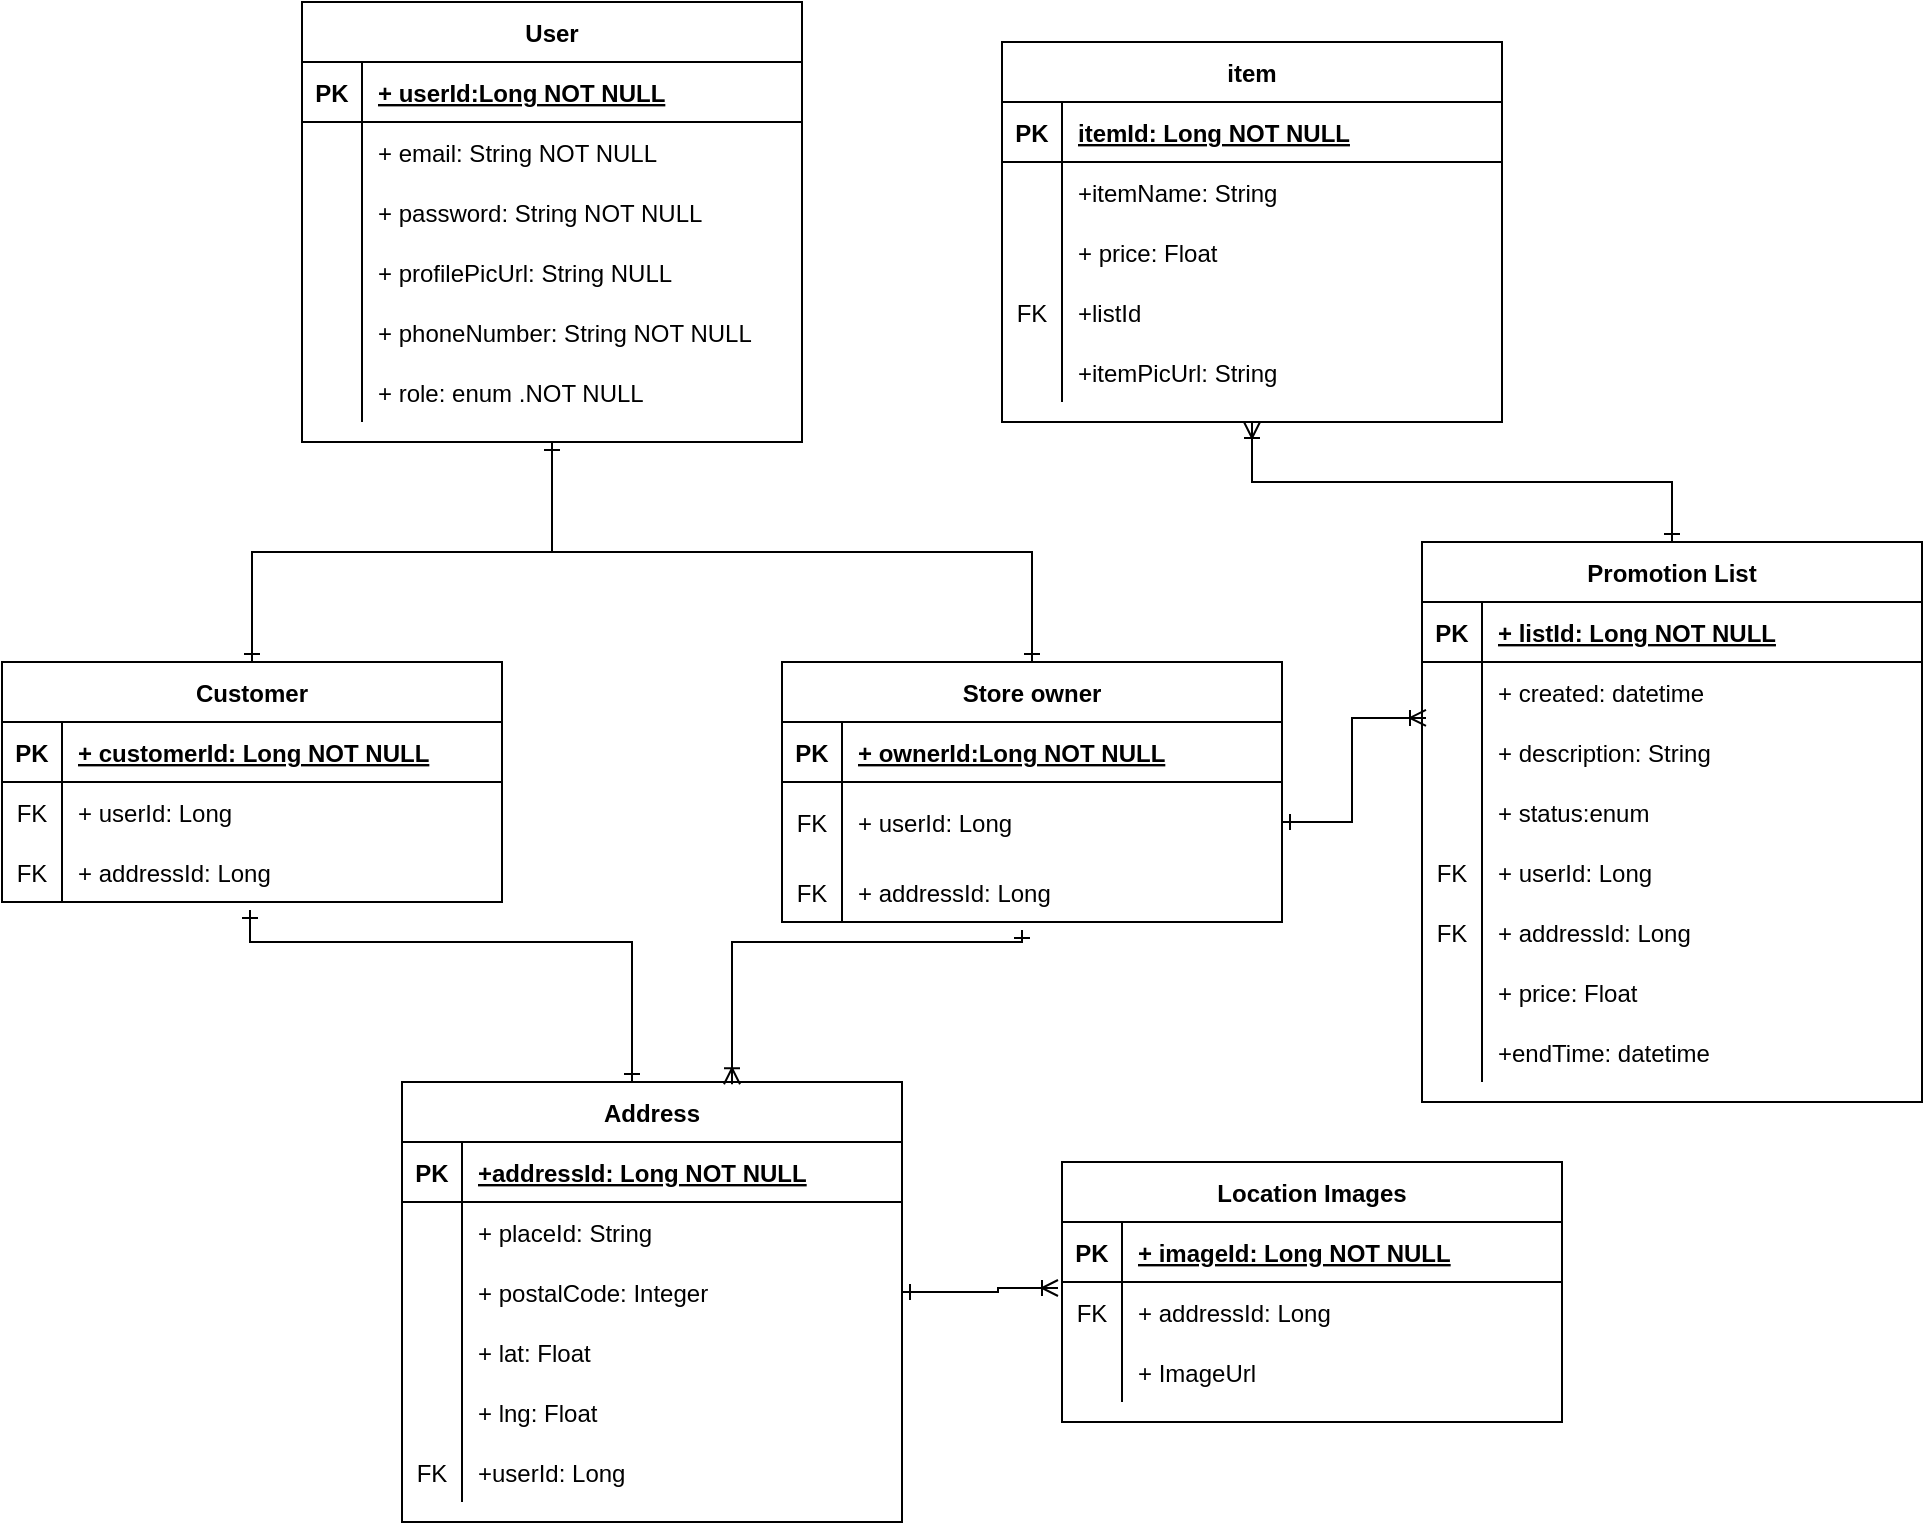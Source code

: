 <mxfile version="20.5.1" type="device"><diagram id="R2lEEEUBdFMjLlhIrx00" name="Page-1"><mxGraphModel dx="2062" dy="1160" grid="1" gridSize="10" guides="1" tooltips="1" connect="1" arrows="1" fold="1" page="1" pageScale="1" pageWidth="850" pageHeight="1100" math="0" shadow="0" extFonts="Permanent Marker^https://fonts.googleapis.com/css?family=Permanent+Marker"><root><mxCell id="0"/><mxCell id="1" parent="0"/><mxCell id="W2PUHjUTYJZHuD_WJ3UY-58" style="edgeStyle=orthogonalEdgeStyle;rounded=0;orthogonalLoop=1;jettySize=auto;html=1;exitX=0.5;exitY=1;exitDx=0;exitDy=0;startArrow=ERone;startFill=0;endArrow=ERone;endFill=0;" edge="1" parent="1" source="C-vyLk0tnHw3VtMMgP7b-23" target="W2PUHjUTYJZHuD_WJ3UY-36"><mxGeometry relative="1" as="geometry"/></mxCell><mxCell id="C-vyLk0tnHw3VtMMgP7b-23" value="User" style="shape=table;startSize=30;container=1;collapsible=1;childLayout=tableLayout;fixedRows=1;rowLines=0;fontStyle=1;align=center;resizeLast=1;" parent="1" vertex="1"><mxGeometry x="200" y="40" width="250" height="220" as="geometry"><mxRectangle x="120" y="120" width="70" height="30" as="alternateBounds"/></mxGeometry></mxCell><mxCell id="C-vyLk0tnHw3VtMMgP7b-24" value="" style="shape=partialRectangle;collapsible=0;dropTarget=0;pointerEvents=0;fillColor=none;points=[[0,0.5],[1,0.5]];portConstraint=eastwest;top=0;left=0;right=0;bottom=1;" parent="C-vyLk0tnHw3VtMMgP7b-23" vertex="1"><mxGeometry y="30" width="250" height="30" as="geometry"/></mxCell><mxCell id="C-vyLk0tnHw3VtMMgP7b-25" value="PK" style="shape=partialRectangle;overflow=hidden;connectable=0;fillColor=none;top=0;left=0;bottom=0;right=0;fontStyle=1;" parent="C-vyLk0tnHw3VtMMgP7b-24" vertex="1"><mxGeometry width="30" height="30" as="geometry"><mxRectangle width="30" height="30" as="alternateBounds"/></mxGeometry></mxCell><mxCell id="C-vyLk0tnHw3VtMMgP7b-26" value="+ userId:Long NOT NULL " style="shape=partialRectangle;overflow=hidden;connectable=0;fillColor=none;top=0;left=0;bottom=0;right=0;align=left;spacingLeft=6;fontStyle=5;" parent="C-vyLk0tnHw3VtMMgP7b-24" vertex="1"><mxGeometry x="30" width="220" height="30" as="geometry"><mxRectangle width="220" height="30" as="alternateBounds"/></mxGeometry></mxCell><mxCell id="C-vyLk0tnHw3VtMMgP7b-27" value="" style="shape=partialRectangle;collapsible=0;dropTarget=0;pointerEvents=0;fillColor=none;points=[[0,0.5],[1,0.5]];portConstraint=eastwest;top=0;left=0;right=0;bottom=0;" parent="C-vyLk0tnHw3VtMMgP7b-23" vertex="1"><mxGeometry y="60" width="250" height="30" as="geometry"/></mxCell><mxCell id="C-vyLk0tnHw3VtMMgP7b-28" value="" style="shape=partialRectangle;overflow=hidden;connectable=0;fillColor=none;top=0;left=0;bottom=0;right=0;" parent="C-vyLk0tnHw3VtMMgP7b-27" vertex="1"><mxGeometry width="30" height="30" as="geometry"><mxRectangle width="30" height="30" as="alternateBounds"/></mxGeometry></mxCell><mxCell id="C-vyLk0tnHw3VtMMgP7b-29" value="+ email: String NOT NULL" style="shape=partialRectangle;overflow=hidden;connectable=0;fillColor=none;top=0;left=0;bottom=0;right=0;align=left;spacingLeft=6;" parent="C-vyLk0tnHw3VtMMgP7b-27" vertex="1"><mxGeometry x="30" width="220" height="30" as="geometry"><mxRectangle width="220" height="30" as="alternateBounds"/></mxGeometry></mxCell><mxCell id="W2PUHjUTYJZHuD_WJ3UY-5" value="" style="shape=partialRectangle;collapsible=0;dropTarget=0;pointerEvents=0;fillColor=none;points=[[0,0.5],[1,0.5]];portConstraint=eastwest;top=0;left=0;right=0;bottom=0;" vertex="1" parent="C-vyLk0tnHw3VtMMgP7b-23"><mxGeometry y="90" width="250" height="30" as="geometry"/></mxCell><mxCell id="W2PUHjUTYJZHuD_WJ3UY-6" value="" style="shape=partialRectangle;overflow=hidden;connectable=0;fillColor=none;top=0;left=0;bottom=0;right=0;" vertex="1" parent="W2PUHjUTYJZHuD_WJ3UY-5"><mxGeometry width="30" height="30" as="geometry"><mxRectangle width="30" height="30" as="alternateBounds"/></mxGeometry></mxCell><mxCell id="W2PUHjUTYJZHuD_WJ3UY-7" value="+ password: String NOT NULL" style="shape=partialRectangle;overflow=hidden;connectable=0;fillColor=none;top=0;left=0;bottom=0;right=0;align=left;spacingLeft=6;" vertex="1" parent="W2PUHjUTYJZHuD_WJ3UY-5"><mxGeometry x="30" width="220" height="30" as="geometry"><mxRectangle width="220" height="30" as="alternateBounds"/></mxGeometry></mxCell><mxCell id="W2PUHjUTYJZHuD_WJ3UY-8" value="" style="shape=partialRectangle;collapsible=0;dropTarget=0;pointerEvents=0;fillColor=none;points=[[0,0.5],[1,0.5]];portConstraint=eastwest;top=0;left=0;right=0;bottom=0;" vertex="1" parent="C-vyLk0tnHw3VtMMgP7b-23"><mxGeometry y="120" width="250" height="30" as="geometry"/></mxCell><mxCell id="W2PUHjUTYJZHuD_WJ3UY-9" value="" style="shape=partialRectangle;overflow=hidden;connectable=0;fillColor=none;top=0;left=0;bottom=0;right=0;" vertex="1" parent="W2PUHjUTYJZHuD_WJ3UY-8"><mxGeometry width="30" height="30" as="geometry"><mxRectangle width="30" height="30" as="alternateBounds"/></mxGeometry></mxCell><mxCell id="W2PUHjUTYJZHuD_WJ3UY-10" value="+ profilePicUrl: String NULL" style="shape=partialRectangle;overflow=hidden;connectable=0;fillColor=none;top=0;left=0;bottom=0;right=0;align=left;spacingLeft=6;" vertex="1" parent="W2PUHjUTYJZHuD_WJ3UY-8"><mxGeometry x="30" width="220" height="30" as="geometry"><mxRectangle width="220" height="30" as="alternateBounds"/></mxGeometry></mxCell><mxCell id="W2PUHjUTYJZHuD_WJ3UY-11" value="" style="shape=partialRectangle;collapsible=0;dropTarget=0;pointerEvents=0;fillColor=none;points=[[0,0.5],[1,0.5]];portConstraint=eastwest;top=0;left=0;right=0;bottom=0;" vertex="1" parent="C-vyLk0tnHw3VtMMgP7b-23"><mxGeometry y="150" width="250" height="30" as="geometry"/></mxCell><mxCell id="W2PUHjUTYJZHuD_WJ3UY-12" value="" style="shape=partialRectangle;overflow=hidden;connectable=0;fillColor=none;top=0;left=0;bottom=0;right=0;" vertex="1" parent="W2PUHjUTYJZHuD_WJ3UY-11"><mxGeometry width="30" height="30" as="geometry"><mxRectangle width="30" height="30" as="alternateBounds"/></mxGeometry></mxCell><mxCell id="W2PUHjUTYJZHuD_WJ3UY-13" value="+ phoneNumber: String NOT NULL" style="shape=partialRectangle;overflow=hidden;connectable=0;fillColor=none;top=0;left=0;bottom=0;right=0;align=left;spacingLeft=6;" vertex="1" parent="W2PUHjUTYJZHuD_WJ3UY-11"><mxGeometry x="30" width="220" height="30" as="geometry"><mxRectangle width="220" height="30" as="alternateBounds"/></mxGeometry></mxCell><mxCell id="W2PUHjUTYJZHuD_WJ3UY-30" value="" style="shape=partialRectangle;collapsible=0;dropTarget=0;pointerEvents=0;fillColor=none;points=[[0,0.5],[1,0.5]];portConstraint=eastwest;top=0;left=0;right=0;bottom=0;" vertex="1" parent="C-vyLk0tnHw3VtMMgP7b-23"><mxGeometry y="180" width="250" height="30" as="geometry"/></mxCell><mxCell id="W2PUHjUTYJZHuD_WJ3UY-31" value="" style="shape=partialRectangle;overflow=hidden;connectable=0;fillColor=none;top=0;left=0;bottom=0;right=0;" vertex="1" parent="W2PUHjUTYJZHuD_WJ3UY-30"><mxGeometry width="30" height="30" as="geometry"><mxRectangle width="30" height="30" as="alternateBounds"/></mxGeometry></mxCell><mxCell id="W2PUHjUTYJZHuD_WJ3UY-32" value="+ role: enum .NOT NULL" style="shape=partialRectangle;overflow=hidden;connectable=0;fillColor=none;top=0;left=0;bottom=0;right=0;align=left;spacingLeft=6;" vertex="1" parent="W2PUHjUTYJZHuD_WJ3UY-30"><mxGeometry x="30" width="220" height="30" as="geometry"><mxRectangle width="220" height="30" as="alternateBounds"/></mxGeometry></mxCell><mxCell id="W2PUHjUTYJZHuD_WJ3UY-36" value="Customer" style="shape=table;startSize=30;container=1;collapsible=1;childLayout=tableLayout;fixedRows=1;rowLines=0;fontStyle=1;align=center;resizeLast=1;" vertex="1" parent="1"><mxGeometry x="50" y="370" width="250" height="120" as="geometry"><mxRectangle x="120" y="120" width="70" height="30" as="alternateBounds"/></mxGeometry></mxCell><mxCell id="W2PUHjUTYJZHuD_WJ3UY-37" value="" style="shape=partialRectangle;collapsible=0;dropTarget=0;pointerEvents=0;fillColor=none;points=[[0,0.5],[1,0.5]];portConstraint=eastwest;top=0;left=0;right=0;bottom=1;" vertex="1" parent="W2PUHjUTYJZHuD_WJ3UY-36"><mxGeometry y="30" width="250" height="30" as="geometry"/></mxCell><mxCell id="W2PUHjUTYJZHuD_WJ3UY-38" value="PK" style="shape=partialRectangle;overflow=hidden;connectable=0;fillColor=none;top=0;left=0;bottom=0;right=0;fontStyle=1;" vertex="1" parent="W2PUHjUTYJZHuD_WJ3UY-37"><mxGeometry width="30" height="30" as="geometry"><mxRectangle width="30" height="30" as="alternateBounds"/></mxGeometry></mxCell><mxCell id="W2PUHjUTYJZHuD_WJ3UY-39" value="+ customerId: Long NOT NULL" style="shape=partialRectangle;overflow=hidden;connectable=0;fillColor=none;top=0;left=0;bottom=0;right=0;align=left;spacingLeft=6;fontStyle=5;" vertex="1" parent="W2PUHjUTYJZHuD_WJ3UY-37"><mxGeometry x="30" width="220" height="30" as="geometry"><mxRectangle width="220" height="30" as="alternateBounds"/></mxGeometry></mxCell><mxCell id="W2PUHjUTYJZHuD_WJ3UY-40" value="" style="shape=partialRectangle;collapsible=0;dropTarget=0;pointerEvents=0;fillColor=none;points=[[0,0.5],[1,0.5]];portConstraint=eastwest;top=0;left=0;right=0;bottom=0;" vertex="1" parent="W2PUHjUTYJZHuD_WJ3UY-36"><mxGeometry y="60" width="250" height="30" as="geometry"/></mxCell><mxCell id="W2PUHjUTYJZHuD_WJ3UY-41" value="FK" style="shape=partialRectangle;overflow=hidden;connectable=0;fillColor=none;top=0;left=0;bottom=0;right=0;" vertex="1" parent="W2PUHjUTYJZHuD_WJ3UY-40"><mxGeometry width="30" height="30" as="geometry"><mxRectangle width="30" height="30" as="alternateBounds"/></mxGeometry></mxCell><mxCell id="W2PUHjUTYJZHuD_WJ3UY-42" value="+ userId: Long" style="shape=partialRectangle;overflow=hidden;connectable=0;fillColor=none;top=0;left=0;bottom=0;right=0;align=left;spacingLeft=6;" vertex="1" parent="W2PUHjUTYJZHuD_WJ3UY-40"><mxGeometry x="30" width="220" height="30" as="geometry"><mxRectangle width="220" height="30" as="alternateBounds"/></mxGeometry></mxCell><mxCell id="W2PUHjUTYJZHuD_WJ3UY-43" value="" style="shape=partialRectangle;collapsible=0;dropTarget=0;pointerEvents=0;fillColor=none;points=[[0,0.5],[1,0.5]];portConstraint=eastwest;top=0;left=0;right=0;bottom=0;" vertex="1" parent="W2PUHjUTYJZHuD_WJ3UY-36"><mxGeometry y="90" width="250" height="30" as="geometry"/></mxCell><mxCell id="W2PUHjUTYJZHuD_WJ3UY-44" value="FK" style="shape=partialRectangle;overflow=hidden;connectable=0;fillColor=none;top=0;left=0;bottom=0;right=0;" vertex="1" parent="W2PUHjUTYJZHuD_WJ3UY-43"><mxGeometry width="30" height="30" as="geometry"><mxRectangle width="30" height="30" as="alternateBounds"/></mxGeometry></mxCell><mxCell id="W2PUHjUTYJZHuD_WJ3UY-45" value="+ addressId: Long" style="shape=partialRectangle;overflow=hidden;connectable=0;fillColor=none;top=0;left=0;bottom=0;right=0;align=left;spacingLeft=6;" vertex="1" parent="W2PUHjUTYJZHuD_WJ3UY-43"><mxGeometry x="30" width="220" height="30" as="geometry"><mxRectangle width="220" height="30" as="alternateBounds"/></mxGeometry></mxCell><mxCell id="W2PUHjUTYJZHuD_WJ3UY-59" value="Store owner" style="shape=table;startSize=30;container=1;collapsible=1;childLayout=tableLayout;fixedRows=1;rowLines=0;fontStyle=1;align=center;resizeLast=1;" vertex="1" parent="1"><mxGeometry x="440" y="370" width="250" height="130" as="geometry"><mxRectangle x="120" y="120" width="70" height="30" as="alternateBounds"/></mxGeometry></mxCell><mxCell id="W2PUHjUTYJZHuD_WJ3UY-60" value="" style="shape=partialRectangle;collapsible=0;dropTarget=0;pointerEvents=0;fillColor=none;points=[[0,0.5],[1,0.5]];portConstraint=eastwest;top=0;left=0;right=0;bottom=1;" vertex="1" parent="W2PUHjUTYJZHuD_WJ3UY-59"><mxGeometry y="30" width="250" height="30" as="geometry"/></mxCell><mxCell id="W2PUHjUTYJZHuD_WJ3UY-61" value="PK" style="shape=partialRectangle;overflow=hidden;connectable=0;fillColor=none;top=0;left=0;bottom=0;right=0;fontStyle=1;" vertex="1" parent="W2PUHjUTYJZHuD_WJ3UY-60"><mxGeometry width="30" height="30" as="geometry"><mxRectangle width="30" height="30" as="alternateBounds"/></mxGeometry></mxCell><mxCell id="W2PUHjUTYJZHuD_WJ3UY-62" value="+ ownerId:Long NOT NULL " style="shape=partialRectangle;overflow=hidden;connectable=0;fillColor=none;top=0;left=0;bottom=0;right=0;align=left;spacingLeft=6;fontStyle=5;" vertex="1" parent="W2PUHjUTYJZHuD_WJ3UY-60"><mxGeometry x="30" width="220" height="30" as="geometry"><mxRectangle width="220" height="30" as="alternateBounds"/></mxGeometry></mxCell><mxCell id="W2PUHjUTYJZHuD_WJ3UY-63" value="" style="shape=partialRectangle;collapsible=0;dropTarget=0;pointerEvents=0;fillColor=none;points=[[0,0.5],[1,0.5]];portConstraint=eastwest;top=0;left=0;right=0;bottom=0;" vertex="1" parent="W2PUHjUTYJZHuD_WJ3UY-59"><mxGeometry y="60" width="250" height="40" as="geometry"/></mxCell><mxCell id="W2PUHjUTYJZHuD_WJ3UY-64" value="FK" style="shape=partialRectangle;overflow=hidden;connectable=0;fillColor=none;top=0;left=0;bottom=0;right=0;" vertex="1" parent="W2PUHjUTYJZHuD_WJ3UY-63"><mxGeometry width="30" height="40" as="geometry"><mxRectangle width="30" height="40" as="alternateBounds"/></mxGeometry></mxCell><mxCell id="W2PUHjUTYJZHuD_WJ3UY-65" value="+ userId: Long" style="shape=partialRectangle;overflow=hidden;connectable=0;fillColor=none;top=0;left=0;bottom=0;right=0;align=left;spacingLeft=6;" vertex="1" parent="W2PUHjUTYJZHuD_WJ3UY-63"><mxGeometry x="30" width="220" height="40" as="geometry"><mxRectangle width="220" height="40" as="alternateBounds"/></mxGeometry></mxCell><mxCell id="W2PUHjUTYJZHuD_WJ3UY-66" value="" style="shape=partialRectangle;collapsible=0;dropTarget=0;pointerEvents=0;fillColor=none;points=[[0,0.5],[1,0.5]];portConstraint=eastwest;top=0;left=0;right=0;bottom=0;" vertex="1" parent="W2PUHjUTYJZHuD_WJ3UY-59"><mxGeometry y="100" width="250" height="30" as="geometry"/></mxCell><mxCell id="W2PUHjUTYJZHuD_WJ3UY-67" value="FK" style="shape=partialRectangle;overflow=hidden;connectable=0;fillColor=none;top=0;left=0;bottom=0;right=0;" vertex="1" parent="W2PUHjUTYJZHuD_WJ3UY-66"><mxGeometry width="30" height="30" as="geometry"><mxRectangle width="30" height="30" as="alternateBounds"/></mxGeometry></mxCell><mxCell id="W2PUHjUTYJZHuD_WJ3UY-68" value="+ addressId: Long" style="shape=partialRectangle;overflow=hidden;connectable=0;fillColor=none;top=0;left=0;bottom=0;right=0;align=left;spacingLeft=6;" vertex="1" parent="W2PUHjUTYJZHuD_WJ3UY-66"><mxGeometry x="30" width="220" height="30" as="geometry"><mxRectangle width="220" height="30" as="alternateBounds"/></mxGeometry></mxCell><mxCell id="W2PUHjUTYJZHuD_WJ3UY-78" style="edgeStyle=orthogonalEdgeStyle;rounded=0;orthogonalLoop=1;jettySize=auto;html=1;exitX=0.5;exitY=1;exitDx=0;exitDy=0;startArrow=ERone;startFill=0;endArrow=ERone;endFill=0;entryX=0.5;entryY=0;entryDx=0;entryDy=0;" edge="1" parent="1" source="C-vyLk0tnHw3VtMMgP7b-23" target="W2PUHjUTYJZHuD_WJ3UY-59"><mxGeometry relative="1" as="geometry"><mxPoint x="700" y="270" as="sourcePoint"/><mxPoint x="610" y="330" as="targetPoint"/></mxGeometry></mxCell><mxCell id="W2PUHjUTYJZHuD_WJ3UY-79" value="Address" style="shape=table;startSize=30;container=1;collapsible=1;childLayout=tableLayout;fixedRows=1;rowLines=0;fontStyle=1;align=center;resizeLast=1;" vertex="1" parent="1"><mxGeometry x="250" y="580" width="250" height="220" as="geometry"><mxRectangle x="120" y="120" width="70" height="30" as="alternateBounds"/></mxGeometry></mxCell><mxCell id="W2PUHjUTYJZHuD_WJ3UY-80" value="" style="shape=partialRectangle;collapsible=0;dropTarget=0;pointerEvents=0;fillColor=none;points=[[0,0.5],[1,0.5]];portConstraint=eastwest;top=0;left=0;right=0;bottom=1;" vertex="1" parent="W2PUHjUTYJZHuD_WJ3UY-79"><mxGeometry y="30" width="250" height="30" as="geometry"/></mxCell><mxCell id="W2PUHjUTYJZHuD_WJ3UY-81" value="PK" style="shape=partialRectangle;overflow=hidden;connectable=0;fillColor=none;top=0;left=0;bottom=0;right=0;fontStyle=1;" vertex="1" parent="W2PUHjUTYJZHuD_WJ3UY-80"><mxGeometry width="30" height="30" as="geometry"><mxRectangle width="30" height="30" as="alternateBounds"/></mxGeometry></mxCell><mxCell id="W2PUHjUTYJZHuD_WJ3UY-82" value="+addressId: Long NOT NULL" style="shape=partialRectangle;overflow=hidden;connectable=0;fillColor=none;top=0;left=0;bottom=0;right=0;align=left;spacingLeft=6;fontStyle=5;" vertex="1" parent="W2PUHjUTYJZHuD_WJ3UY-80"><mxGeometry x="30" width="220" height="30" as="geometry"><mxRectangle width="220" height="30" as="alternateBounds"/></mxGeometry></mxCell><mxCell id="W2PUHjUTYJZHuD_WJ3UY-83" value="" style="shape=partialRectangle;collapsible=0;dropTarget=0;pointerEvents=0;fillColor=none;points=[[0,0.5],[1,0.5]];portConstraint=eastwest;top=0;left=0;right=0;bottom=0;" vertex="1" parent="W2PUHjUTYJZHuD_WJ3UY-79"><mxGeometry y="60" width="250" height="30" as="geometry"/></mxCell><mxCell id="W2PUHjUTYJZHuD_WJ3UY-84" value="" style="shape=partialRectangle;overflow=hidden;connectable=0;fillColor=none;top=0;left=0;bottom=0;right=0;" vertex="1" parent="W2PUHjUTYJZHuD_WJ3UY-83"><mxGeometry width="30" height="30" as="geometry"><mxRectangle width="30" height="30" as="alternateBounds"/></mxGeometry></mxCell><mxCell id="W2PUHjUTYJZHuD_WJ3UY-85" value="+ placeId: String" style="shape=partialRectangle;overflow=hidden;connectable=0;fillColor=none;top=0;left=0;bottom=0;right=0;align=left;spacingLeft=6;" vertex="1" parent="W2PUHjUTYJZHuD_WJ3UY-83"><mxGeometry x="30" width="220" height="30" as="geometry"><mxRectangle width="220" height="30" as="alternateBounds"/></mxGeometry></mxCell><mxCell id="W2PUHjUTYJZHuD_WJ3UY-86" value="" style="shape=partialRectangle;collapsible=0;dropTarget=0;pointerEvents=0;fillColor=none;points=[[0,0.5],[1,0.5]];portConstraint=eastwest;top=0;left=0;right=0;bottom=0;" vertex="1" parent="W2PUHjUTYJZHuD_WJ3UY-79"><mxGeometry y="90" width="250" height="30" as="geometry"/></mxCell><mxCell id="W2PUHjUTYJZHuD_WJ3UY-87" value="" style="shape=partialRectangle;overflow=hidden;connectable=0;fillColor=none;top=0;left=0;bottom=0;right=0;" vertex="1" parent="W2PUHjUTYJZHuD_WJ3UY-86"><mxGeometry width="30" height="30" as="geometry"><mxRectangle width="30" height="30" as="alternateBounds"/></mxGeometry></mxCell><mxCell id="W2PUHjUTYJZHuD_WJ3UY-88" value="+ postalCode: Integer" style="shape=partialRectangle;overflow=hidden;connectable=0;fillColor=none;top=0;left=0;bottom=0;right=0;align=left;spacingLeft=6;" vertex="1" parent="W2PUHjUTYJZHuD_WJ3UY-86"><mxGeometry x="30" width="220" height="30" as="geometry"><mxRectangle width="220" height="30" as="alternateBounds"/></mxGeometry></mxCell><mxCell id="W2PUHjUTYJZHuD_WJ3UY-89" value="" style="shape=partialRectangle;collapsible=0;dropTarget=0;pointerEvents=0;fillColor=none;points=[[0,0.5],[1,0.5]];portConstraint=eastwest;top=0;left=0;right=0;bottom=0;" vertex="1" parent="W2PUHjUTYJZHuD_WJ3UY-79"><mxGeometry y="120" width="250" height="30" as="geometry"/></mxCell><mxCell id="W2PUHjUTYJZHuD_WJ3UY-90" value="" style="shape=partialRectangle;overflow=hidden;connectable=0;fillColor=none;top=0;left=0;bottom=0;right=0;" vertex="1" parent="W2PUHjUTYJZHuD_WJ3UY-89"><mxGeometry width="30" height="30" as="geometry"><mxRectangle width="30" height="30" as="alternateBounds"/></mxGeometry></mxCell><mxCell id="W2PUHjUTYJZHuD_WJ3UY-91" value="+ lat: Float" style="shape=partialRectangle;overflow=hidden;connectable=0;fillColor=none;top=0;left=0;bottom=0;right=0;align=left;spacingLeft=6;" vertex="1" parent="W2PUHjUTYJZHuD_WJ3UY-89"><mxGeometry x="30" width="220" height="30" as="geometry"><mxRectangle width="220" height="30" as="alternateBounds"/></mxGeometry></mxCell><mxCell id="W2PUHjUTYJZHuD_WJ3UY-92" value="" style="shape=partialRectangle;collapsible=0;dropTarget=0;pointerEvents=0;fillColor=none;points=[[0,0.5],[1,0.5]];portConstraint=eastwest;top=0;left=0;right=0;bottom=0;" vertex="1" parent="W2PUHjUTYJZHuD_WJ3UY-79"><mxGeometry y="150" width="250" height="30" as="geometry"/></mxCell><mxCell id="W2PUHjUTYJZHuD_WJ3UY-93" value="" style="shape=partialRectangle;overflow=hidden;connectable=0;fillColor=none;top=0;left=0;bottom=0;right=0;" vertex="1" parent="W2PUHjUTYJZHuD_WJ3UY-92"><mxGeometry width="30" height="30" as="geometry"><mxRectangle width="30" height="30" as="alternateBounds"/></mxGeometry></mxCell><mxCell id="W2PUHjUTYJZHuD_WJ3UY-94" value="+ lng: Float" style="shape=partialRectangle;overflow=hidden;connectable=0;fillColor=none;top=0;left=0;bottom=0;right=0;align=left;spacingLeft=6;" vertex="1" parent="W2PUHjUTYJZHuD_WJ3UY-92"><mxGeometry x="30" width="220" height="30" as="geometry"><mxRectangle width="220" height="30" as="alternateBounds"/></mxGeometry></mxCell><mxCell id="W2PUHjUTYJZHuD_WJ3UY-101" value="" style="shape=partialRectangle;collapsible=0;dropTarget=0;pointerEvents=0;fillColor=none;points=[[0,0.5],[1,0.5]];portConstraint=eastwest;top=0;left=0;right=0;bottom=0;" vertex="1" parent="W2PUHjUTYJZHuD_WJ3UY-79"><mxGeometry y="180" width="250" height="30" as="geometry"/></mxCell><mxCell id="W2PUHjUTYJZHuD_WJ3UY-102" value="FK" style="shape=partialRectangle;overflow=hidden;connectable=0;fillColor=none;top=0;left=0;bottom=0;right=0;" vertex="1" parent="W2PUHjUTYJZHuD_WJ3UY-101"><mxGeometry width="30" height="30" as="geometry"><mxRectangle width="30" height="30" as="alternateBounds"/></mxGeometry></mxCell><mxCell id="W2PUHjUTYJZHuD_WJ3UY-103" value="+userId: Long" style="shape=partialRectangle;overflow=hidden;connectable=0;fillColor=none;top=0;left=0;bottom=0;right=0;align=left;spacingLeft=6;" vertex="1" parent="W2PUHjUTYJZHuD_WJ3UY-101"><mxGeometry x="30" width="220" height="30" as="geometry"><mxRectangle width="220" height="30" as="alternateBounds"/></mxGeometry></mxCell><mxCell id="W2PUHjUTYJZHuD_WJ3UY-98" style="edgeStyle=orthogonalEdgeStyle;rounded=0;orthogonalLoop=1;jettySize=auto;html=1;startArrow=ERone;startFill=0;endArrow=ERone;endFill=0;entryX=0.496;entryY=1.133;entryDx=0;entryDy=0;entryPerimeter=0;" edge="1" parent="1" source="W2PUHjUTYJZHuD_WJ3UY-79" target="W2PUHjUTYJZHuD_WJ3UY-43"><mxGeometry relative="1" as="geometry"><mxPoint x="335" y="270" as="sourcePoint"/><mxPoint x="185" y="380" as="targetPoint"/><Array as="points"><mxPoint x="365" y="510"/><mxPoint x="174" y="510"/></Array></mxGeometry></mxCell><mxCell id="W2PUHjUTYJZHuD_WJ3UY-100" style="edgeStyle=orthogonalEdgeStyle;rounded=0;orthogonalLoop=1;jettySize=auto;html=1;startArrow=ERoneToMany;startFill=0;endArrow=ERone;endFill=0;entryX=0.48;entryY=1.133;entryDx=0;entryDy=0;entryPerimeter=0;exitX=0.66;exitY=0.005;exitDx=0;exitDy=0;exitPerimeter=0;" edge="1" parent="1" source="W2PUHjUTYJZHuD_WJ3UY-79" target="W2PUHjUTYJZHuD_WJ3UY-66"><mxGeometry relative="1" as="geometry"><mxPoint x="761" y="836.01" as="sourcePoint"/><mxPoint x="570" y="560.0" as="targetPoint"/><Array as="points"><mxPoint x="415" y="510"/><mxPoint x="560" y="510"/></Array></mxGeometry></mxCell><mxCell id="W2PUHjUTYJZHuD_WJ3UY-104" value="Location Images" style="shape=table;startSize=30;container=1;collapsible=1;childLayout=tableLayout;fixedRows=1;rowLines=0;fontStyle=1;align=center;resizeLast=1;" vertex="1" parent="1"><mxGeometry x="580" y="620" width="250" height="130" as="geometry"><mxRectangle x="120" y="120" width="70" height="30" as="alternateBounds"/></mxGeometry></mxCell><mxCell id="W2PUHjUTYJZHuD_WJ3UY-105" value="" style="shape=partialRectangle;collapsible=0;dropTarget=0;pointerEvents=0;fillColor=none;points=[[0,0.5],[1,0.5]];portConstraint=eastwest;top=0;left=0;right=0;bottom=1;" vertex="1" parent="W2PUHjUTYJZHuD_WJ3UY-104"><mxGeometry y="30" width="250" height="30" as="geometry"/></mxCell><mxCell id="W2PUHjUTYJZHuD_WJ3UY-106" value="PK" style="shape=partialRectangle;overflow=hidden;connectable=0;fillColor=none;top=0;left=0;bottom=0;right=0;fontStyle=1;" vertex="1" parent="W2PUHjUTYJZHuD_WJ3UY-105"><mxGeometry width="30" height="30" as="geometry"><mxRectangle width="30" height="30" as="alternateBounds"/></mxGeometry></mxCell><mxCell id="W2PUHjUTYJZHuD_WJ3UY-107" value="+ imageId: Long NOT NULL" style="shape=partialRectangle;overflow=hidden;connectable=0;fillColor=none;top=0;left=0;bottom=0;right=0;align=left;spacingLeft=6;fontStyle=5;" vertex="1" parent="W2PUHjUTYJZHuD_WJ3UY-105"><mxGeometry x="30" width="220" height="30" as="geometry"><mxRectangle width="220" height="30" as="alternateBounds"/></mxGeometry></mxCell><mxCell id="W2PUHjUTYJZHuD_WJ3UY-108" value="" style="shape=partialRectangle;collapsible=0;dropTarget=0;pointerEvents=0;fillColor=none;points=[[0,0.5],[1,0.5]];portConstraint=eastwest;top=0;left=0;right=0;bottom=0;" vertex="1" parent="W2PUHjUTYJZHuD_WJ3UY-104"><mxGeometry y="60" width="250" height="30" as="geometry"/></mxCell><mxCell id="W2PUHjUTYJZHuD_WJ3UY-109" value="FK" style="shape=partialRectangle;overflow=hidden;connectable=0;fillColor=none;top=0;left=0;bottom=0;right=0;" vertex="1" parent="W2PUHjUTYJZHuD_WJ3UY-108"><mxGeometry width="30" height="30" as="geometry"><mxRectangle width="30" height="30" as="alternateBounds"/></mxGeometry></mxCell><mxCell id="W2PUHjUTYJZHuD_WJ3UY-110" value="+ addressId: Long" style="shape=partialRectangle;overflow=hidden;connectable=0;fillColor=none;top=0;left=0;bottom=0;right=0;align=left;spacingLeft=6;" vertex="1" parent="W2PUHjUTYJZHuD_WJ3UY-108"><mxGeometry x="30" width="220" height="30" as="geometry"><mxRectangle width="220" height="30" as="alternateBounds"/></mxGeometry></mxCell><mxCell id="W2PUHjUTYJZHuD_WJ3UY-111" value="" style="shape=partialRectangle;collapsible=0;dropTarget=0;pointerEvents=0;fillColor=none;points=[[0,0.5],[1,0.5]];portConstraint=eastwest;top=0;left=0;right=0;bottom=0;" vertex="1" parent="W2PUHjUTYJZHuD_WJ3UY-104"><mxGeometry y="90" width="250" height="30" as="geometry"/></mxCell><mxCell id="W2PUHjUTYJZHuD_WJ3UY-112" value="" style="shape=partialRectangle;overflow=hidden;connectable=0;fillColor=none;top=0;left=0;bottom=0;right=0;" vertex="1" parent="W2PUHjUTYJZHuD_WJ3UY-111"><mxGeometry width="30" height="30" as="geometry"><mxRectangle width="30" height="30" as="alternateBounds"/></mxGeometry></mxCell><mxCell id="W2PUHjUTYJZHuD_WJ3UY-113" value="+ ImageUrl" style="shape=partialRectangle;overflow=hidden;connectable=0;fillColor=none;top=0;left=0;bottom=0;right=0;align=left;spacingLeft=6;" vertex="1" parent="W2PUHjUTYJZHuD_WJ3UY-111"><mxGeometry x="30" width="220" height="30" as="geometry"><mxRectangle width="220" height="30" as="alternateBounds"/></mxGeometry></mxCell><mxCell id="W2PUHjUTYJZHuD_WJ3UY-123" style="edgeStyle=orthogonalEdgeStyle;rounded=0;orthogonalLoop=1;jettySize=auto;html=1;startArrow=ERoneToMany;startFill=0;endArrow=ERone;endFill=0;exitX=-0.008;exitY=0.1;exitDx=0;exitDy=0;exitPerimeter=0;" edge="1" parent="1" source="W2PUHjUTYJZHuD_WJ3UY-108" target="W2PUHjUTYJZHuD_WJ3UY-86"><mxGeometry relative="1" as="geometry"><mxPoint x="620" y="684" as="sourcePoint"/><mxPoint x="715" y="520.0" as="targetPoint"/><Array as="points"><mxPoint x="548" y="683"/><mxPoint x="548" y="685"/></Array></mxGeometry></mxCell><mxCell id="W2PUHjUTYJZHuD_WJ3UY-165" style="edgeStyle=orthogonalEdgeStyle;rounded=0;orthogonalLoop=1;jettySize=auto;html=1;exitX=0.5;exitY=0;exitDx=0;exitDy=0;entryX=0.5;entryY=1;entryDx=0;entryDy=0;startArrow=ERone;startFill=0;endArrow=ERoneToMany;endFill=0;" edge="1" parent="1" source="W2PUHjUTYJZHuD_WJ3UY-126" target="W2PUHjUTYJZHuD_WJ3UY-146"><mxGeometry relative="1" as="geometry"/></mxCell><mxCell id="W2PUHjUTYJZHuD_WJ3UY-126" value="Promotion List" style="shape=table;startSize=30;container=1;collapsible=1;childLayout=tableLayout;fixedRows=1;rowLines=0;fontStyle=1;align=center;resizeLast=1;" vertex="1" parent="1"><mxGeometry x="760" y="310" width="250" height="280" as="geometry"><mxRectangle x="120" y="120" width="70" height="30" as="alternateBounds"/></mxGeometry></mxCell><mxCell id="W2PUHjUTYJZHuD_WJ3UY-127" value="" style="shape=partialRectangle;collapsible=0;dropTarget=0;pointerEvents=0;fillColor=none;points=[[0,0.5],[1,0.5]];portConstraint=eastwest;top=0;left=0;right=0;bottom=1;" vertex="1" parent="W2PUHjUTYJZHuD_WJ3UY-126"><mxGeometry y="30" width="250" height="30" as="geometry"/></mxCell><mxCell id="W2PUHjUTYJZHuD_WJ3UY-128" value="PK" style="shape=partialRectangle;overflow=hidden;connectable=0;fillColor=none;top=0;left=0;bottom=0;right=0;fontStyle=1;" vertex="1" parent="W2PUHjUTYJZHuD_WJ3UY-127"><mxGeometry width="30" height="30" as="geometry"><mxRectangle width="30" height="30" as="alternateBounds"/></mxGeometry></mxCell><mxCell id="W2PUHjUTYJZHuD_WJ3UY-129" value="+ listId: Long NOT NULL" style="shape=partialRectangle;overflow=hidden;connectable=0;fillColor=none;top=0;left=0;bottom=0;right=0;align=left;spacingLeft=6;fontStyle=5;" vertex="1" parent="W2PUHjUTYJZHuD_WJ3UY-127"><mxGeometry x="30" width="220" height="30" as="geometry"><mxRectangle width="220" height="30" as="alternateBounds"/></mxGeometry></mxCell><mxCell id="W2PUHjUTYJZHuD_WJ3UY-130" value="" style="shape=partialRectangle;collapsible=0;dropTarget=0;pointerEvents=0;fillColor=none;points=[[0,0.5],[1,0.5]];portConstraint=eastwest;top=0;left=0;right=0;bottom=0;" vertex="1" parent="W2PUHjUTYJZHuD_WJ3UY-126"><mxGeometry y="60" width="250" height="30" as="geometry"/></mxCell><mxCell id="W2PUHjUTYJZHuD_WJ3UY-131" value="" style="shape=partialRectangle;overflow=hidden;connectable=0;fillColor=none;top=0;left=0;bottom=0;right=0;" vertex="1" parent="W2PUHjUTYJZHuD_WJ3UY-130"><mxGeometry width="30" height="30" as="geometry"><mxRectangle width="30" height="30" as="alternateBounds"/></mxGeometry></mxCell><mxCell id="W2PUHjUTYJZHuD_WJ3UY-132" value="+ created: datetime" style="shape=partialRectangle;overflow=hidden;connectable=0;fillColor=none;top=0;left=0;bottom=0;right=0;align=left;spacingLeft=6;" vertex="1" parent="W2PUHjUTYJZHuD_WJ3UY-130"><mxGeometry x="30" width="220" height="30" as="geometry"><mxRectangle width="220" height="30" as="alternateBounds"/></mxGeometry></mxCell><mxCell id="W2PUHjUTYJZHuD_WJ3UY-133" value="" style="shape=partialRectangle;collapsible=0;dropTarget=0;pointerEvents=0;fillColor=none;points=[[0,0.5],[1,0.5]];portConstraint=eastwest;top=0;left=0;right=0;bottom=0;" vertex="1" parent="W2PUHjUTYJZHuD_WJ3UY-126"><mxGeometry y="90" width="250" height="30" as="geometry"/></mxCell><mxCell id="W2PUHjUTYJZHuD_WJ3UY-134" value="" style="shape=partialRectangle;overflow=hidden;connectable=0;fillColor=none;top=0;left=0;bottom=0;right=0;" vertex="1" parent="W2PUHjUTYJZHuD_WJ3UY-133"><mxGeometry width="30" height="30" as="geometry"><mxRectangle width="30" height="30" as="alternateBounds"/></mxGeometry></mxCell><mxCell id="W2PUHjUTYJZHuD_WJ3UY-135" value="+ description: String" style="shape=partialRectangle;overflow=hidden;connectable=0;fillColor=none;top=0;left=0;bottom=0;right=0;align=left;spacingLeft=6;" vertex="1" parent="W2PUHjUTYJZHuD_WJ3UY-133"><mxGeometry x="30" width="220" height="30" as="geometry"><mxRectangle width="220" height="30" as="alternateBounds"/></mxGeometry></mxCell><mxCell id="W2PUHjUTYJZHuD_WJ3UY-136" value="" style="shape=partialRectangle;collapsible=0;dropTarget=0;pointerEvents=0;fillColor=none;points=[[0,0.5],[1,0.5]];portConstraint=eastwest;top=0;left=0;right=0;bottom=0;" vertex="1" parent="W2PUHjUTYJZHuD_WJ3UY-126"><mxGeometry y="120" width="250" height="30" as="geometry"/></mxCell><mxCell id="W2PUHjUTYJZHuD_WJ3UY-137" value="" style="shape=partialRectangle;overflow=hidden;connectable=0;fillColor=none;top=0;left=0;bottom=0;right=0;" vertex="1" parent="W2PUHjUTYJZHuD_WJ3UY-136"><mxGeometry width="30" height="30" as="geometry"><mxRectangle width="30" height="30" as="alternateBounds"/></mxGeometry></mxCell><mxCell id="W2PUHjUTYJZHuD_WJ3UY-138" value="+ status:enum" style="shape=partialRectangle;overflow=hidden;connectable=0;fillColor=none;top=0;left=0;bottom=0;right=0;align=left;spacingLeft=6;" vertex="1" parent="W2PUHjUTYJZHuD_WJ3UY-136"><mxGeometry x="30" width="220" height="30" as="geometry"><mxRectangle width="220" height="30" as="alternateBounds"/></mxGeometry></mxCell><mxCell id="W2PUHjUTYJZHuD_WJ3UY-139" value="" style="shape=partialRectangle;collapsible=0;dropTarget=0;pointerEvents=0;fillColor=none;points=[[0,0.5],[1,0.5]];portConstraint=eastwest;top=0;left=0;right=0;bottom=0;" vertex="1" parent="W2PUHjUTYJZHuD_WJ3UY-126"><mxGeometry y="150" width="250" height="30" as="geometry"/></mxCell><mxCell id="W2PUHjUTYJZHuD_WJ3UY-140" value="FK" style="shape=partialRectangle;overflow=hidden;connectable=0;fillColor=none;top=0;left=0;bottom=0;right=0;" vertex="1" parent="W2PUHjUTYJZHuD_WJ3UY-139"><mxGeometry width="30" height="30" as="geometry"><mxRectangle width="30" height="30" as="alternateBounds"/></mxGeometry></mxCell><mxCell id="W2PUHjUTYJZHuD_WJ3UY-141" value="+ userId: Long" style="shape=partialRectangle;overflow=hidden;connectable=0;fillColor=none;top=0;left=0;bottom=0;right=0;align=left;spacingLeft=6;" vertex="1" parent="W2PUHjUTYJZHuD_WJ3UY-139"><mxGeometry x="30" width="220" height="30" as="geometry"><mxRectangle width="220" height="30" as="alternateBounds"/></mxGeometry></mxCell><mxCell id="W2PUHjUTYJZHuD_WJ3UY-142" value="" style="shape=partialRectangle;collapsible=0;dropTarget=0;pointerEvents=0;fillColor=none;points=[[0,0.5],[1,0.5]];portConstraint=eastwest;top=0;left=0;right=0;bottom=0;" vertex="1" parent="W2PUHjUTYJZHuD_WJ3UY-126"><mxGeometry y="180" width="250" height="30" as="geometry"/></mxCell><mxCell id="W2PUHjUTYJZHuD_WJ3UY-143" value="FK" style="shape=partialRectangle;overflow=hidden;connectable=0;fillColor=none;top=0;left=0;bottom=0;right=0;" vertex="1" parent="W2PUHjUTYJZHuD_WJ3UY-142"><mxGeometry width="30" height="30" as="geometry"><mxRectangle width="30" height="30" as="alternateBounds"/></mxGeometry></mxCell><mxCell id="W2PUHjUTYJZHuD_WJ3UY-144" value="+ addressId: Long" style="shape=partialRectangle;overflow=hidden;connectable=0;fillColor=none;top=0;left=0;bottom=0;right=0;align=left;spacingLeft=6;" vertex="1" parent="W2PUHjUTYJZHuD_WJ3UY-142"><mxGeometry x="30" width="220" height="30" as="geometry"><mxRectangle width="220" height="30" as="alternateBounds"/></mxGeometry></mxCell><mxCell id="W2PUHjUTYJZHuD_WJ3UY-185" value="" style="shape=partialRectangle;collapsible=0;dropTarget=0;pointerEvents=0;fillColor=none;points=[[0,0.5],[1,0.5]];portConstraint=eastwest;top=0;left=0;right=0;bottom=0;" vertex="1" parent="W2PUHjUTYJZHuD_WJ3UY-126"><mxGeometry y="210" width="250" height="30" as="geometry"/></mxCell><mxCell id="W2PUHjUTYJZHuD_WJ3UY-186" value="" style="shape=partialRectangle;overflow=hidden;connectable=0;fillColor=none;top=0;left=0;bottom=0;right=0;" vertex="1" parent="W2PUHjUTYJZHuD_WJ3UY-185"><mxGeometry width="30" height="30" as="geometry"><mxRectangle width="30" height="30" as="alternateBounds"/></mxGeometry></mxCell><mxCell id="W2PUHjUTYJZHuD_WJ3UY-187" value="+ price: Float" style="shape=partialRectangle;overflow=hidden;connectable=0;fillColor=none;top=0;left=0;bottom=0;right=0;align=left;spacingLeft=6;" vertex="1" parent="W2PUHjUTYJZHuD_WJ3UY-185"><mxGeometry x="30" width="220" height="30" as="geometry"><mxRectangle width="220" height="30" as="alternateBounds"/></mxGeometry></mxCell><mxCell id="W2PUHjUTYJZHuD_WJ3UY-205" value="" style="shape=partialRectangle;collapsible=0;dropTarget=0;pointerEvents=0;fillColor=none;points=[[0,0.5],[1,0.5]];portConstraint=eastwest;top=0;left=0;right=0;bottom=0;" vertex="1" parent="W2PUHjUTYJZHuD_WJ3UY-126"><mxGeometry y="240" width="250" height="30" as="geometry"/></mxCell><mxCell id="W2PUHjUTYJZHuD_WJ3UY-206" value="" style="shape=partialRectangle;overflow=hidden;connectable=0;fillColor=none;top=0;left=0;bottom=0;right=0;" vertex="1" parent="W2PUHjUTYJZHuD_WJ3UY-205"><mxGeometry width="30" height="30" as="geometry"><mxRectangle width="30" height="30" as="alternateBounds"/></mxGeometry></mxCell><mxCell id="W2PUHjUTYJZHuD_WJ3UY-207" value="+endTime: datetime" style="shape=partialRectangle;overflow=hidden;connectable=0;fillColor=none;top=0;left=0;bottom=0;right=0;align=left;spacingLeft=6;" vertex="1" parent="W2PUHjUTYJZHuD_WJ3UY-205"><mxGeometry x="30" width="220" height="30" as="geometry"><mxRectangle width="220" height="30" as="alternateBounds"/></mxGeometry></mxCell><mxCell id="W2PUHjUTYJZHuD_WJ3UY-146" value="item" style="shape=table;startSize=30;container=1;collapsible=1;childLayout=tableLayout;fixedRows=1;rowLines=0;fontStyle=1;align=center;resizeLast=1;" vertex="1" parent="1"><mxGeometry x="550" y="60" width="250" height="190" as="geometry"><mxRectangle x="120" y="120" width="70" height="30" as="alternateBounds"/></mxGeometry></mxCell><mxCell id="W2PUHjUTYJZHuD_WJ3UY-147" value="" style="shape=partialRectangle;collapsible=0;dropTarget=0;pointerEvents=0;fillColor=none;points=[[0,0.5],[1,0.5]];portConstraint=eastwest;top=0;left=0;right=0;bottom=1;" vertex="1" parent="W2PUHjUTYJZHuD_WJ3UY-146"><mxGeometry y="30" width="250" height="30" as="geometry"/></mxCell><mxCell id="W2PUHjUTYJZHuD_WJ3UY-148" value="PK" style="shape=partialRectangle;overflow=hidden;connectable=0;fillColor=none;top=0;left=0;bottom=0;right=0;fontStyle=1;" vertex="1" parent="W2PUHjUTYJZHuD_WJ3UY-147"><mxGeometry width="30" height="30" as="geometry"><mxRectangle width="30" height="30" as="alternateBounds"/></mxGeometry></mxCell><mxCell id="W2PUHjUTYJZHuD_WJ3UY-149" value="itemId: Long NOT NULL" style="shape=partialRectangle;overflow=hidden;connectable=0;fillColor=none;top=0;left=0;bottom=0;right=0;align=left;spacingLeft=6;fontStyle=5;" vertex="1" parent="W2PUHjUTYJZHuD_WJ3UY-147"><mxGeometry x="30" width="220" height="30" as="geometry"><mxRectangle width="220" height="30" as="alternateBounds"/></mxGeometry></mxCell><mxCell id="W2PUHjUTYJZHuD_WJ3UY-150" value="" style="shape=partialRectangle;collapsible=0;dropTarget=0;pointerEvents=0;fillColor=none;points=[[0,0.5],[1,0.5]];portConstraint=eastwest;top=0;left=0;right=0;bottom=0;" vertex="1" parent="W2PUHjUTYJZHuD_WJ3UY-146"><mxGeometry y="60" width="250" height="30" as="geometry"/></mxCell><mxCell id="W2PUHjUTYJZHuD_WJ3UY-151" value="" style="shape=partialRectangle;overflow=hidden;connectable=0;fillColor=none;top=0;left=0;bottom=0;right=0;" vertex="1" parent="W2PUHjUTYJZHuD_WJ3UY-150"><mxGeometry width="30" height="30" as="geometry"><mxRectangle width="30" height="30" as="alternateBounds"/></mxGeometry></mxCell><mxCell id="W2PUHjUTYJZHuD_WJ3UY-152" value="+itemName: String" style="shape=partialRectangle;overflow=hidden;connectable=0;fillColor=none;top=0;left=0;bottom=0;right=0;align=left;spacingLeft=6;" vertex="1" parent="W2PUHjUTYJZHuD_WJ3UY-150"><mxGeometry x="30" width="220" height="30" as="geometry"><mxRectangle width="220" height="30" as="alternateBounds"/></mxGeometry></mxCell><mxCell id="W2PUHjUTYJZHuD_WJ3UY-153" value="" style="shape=partialRectangle;collapsible=0;dropTarget=0;pointerEvents=0;fillColor=none;points=[[0,0.5],[1,0.5]];portConstraint=eastwest;top=0;left=0;right=0;bottom=0;" vertex="1" parent="W2PUHjUTYJZHuD_WJ3UY-146"><mxGeometry y="90" width="250" height="30" as="geometry"/></mxCell><mxCell id="W2PUHjUTYJZHuD_WJ3UY-154" value="" style="shape=partialRectangle;overflow=hidden;connectable=0;fillColor=none;top=0;left=0;bottom=0;right=0;" vertex="1" parent="W2PUHjUTYJZHuD_WJ3UY-153"><mxGeometry width="30" height="30" as="geometry"><mxRectangle width="30" height="30" as="alternateBounds"/></mxGeometry></mxCell><mxCell id="W2PUHjUTYJZHuD_WJ3UY-155" value="+ price: Float" style="shape=partialRectangle;overflow=hidden;connectable=0;fillColor=none;top=0;left=0;bottom=0;right=0;align=left;spacingLeft=6;" vertex="1" parent="W2PUHjUTYJZHuD_WJ3UY-153"><mxGeometry x="30" width="220" height="30" as="geometry"><mxRectangle width="220" height="30" as="alternateBounds"/></mxGeometry></mxCell><mxCell id="W2PUHjUTYJZHuD_WJ3UY-156" value="" style="shape=partialRectangle;collapsible=0;dropTarget=0;pointerEvents=0;fillColor=none;points=[[0,0.5],[1,0.5]];portConstraint=eastwest;top=0;left=0;right=0;bottom=0;" vertex="1" parent="W2PUHjUTYJZHuD_WJ3UY-146"><mxGeometry y="120" width="250" height="30" as="geometry"/></mxCell><mxCell id="W2PUHjUTYJZHuD_WJ3UY-157" value="FK" style="shape=partialRectangle;overflow=hidden;connectable=0;fillColor=none;top=0;left=0;bottom=0;right=0;" vertex="1" parent="W2PUHjUTYJZHuD_WJ3UY-156"><mxGeometry width="30" height="30" as="geometry"><mxRectangle width="30" height="30" as="alternateBounds"/></mxGeometry></mxCell><mxCell id="W2PUHjUTYJZHuD_WJ3UY-158" value="+listId" style="shape=partialRectangle;overflow=hidden;connectable=0;fillColor=none;top=0;left=0;bottom=0;right=0;align=left;spacingLeft=6;" vertex="1" parent="W2PUHjUTYJZHuD_WJ3UY-156"><mxGeometry x="30" width="220" height="30" as="geometry"><mxRectangle width="220" height="30" as="alternateBounds"/></mxGeometry></mxCell><mxCell id="W2PUHjUTYJZHuD_WJ3UY-201" value="" style="shape=partialRectangle;collapsible=0;dropTarget=0;pointerEvents=0;fillColor=none;points=[[0,0.5],[1,0.5]];portConstraint=eastwest;top=0;left=0;right=0;bottom=0;" vertex="1" parent="W2PUHjUTYJZHuD_WJ3UY-146"><mxGeometry y="150" width="250" height="30" as="geometry"/></mxCell><mxCell id="W2PUHjUTYJZHuD_WJ3UY-202" value="" style="shape=partialRectangle;overflow=hidden;connectable=0;fillColor=none;top=0;left=0;bottom=0;right=0;" vertex="1" parent="W2PUHjUTYJZHuD_WJ3UY-201"><mxGeometry width="30" height="30" as="geometry"><mxRectangle width="30" height="30" as="alternateBounds"/></mxGeometry></mxCell><mxCell id="W2PUHjUTYJZHuD_WJ3UY-203" value="+itemPicUrl: String" style="shape=partialRectangle;overflow=hidden;connectable=0;fillColor=none;top=0;left=0;bottom=0;right=0;align=left;spacingLeft=6;" vertex="1" parent="W2PUHjUTYJZHuD_WJ3UY-201"><mxGeometry x="30" width="220" height="30" as="geometry"><mxRectangle width="220" height="30" as="alternateBounds"/></mxGeometry></mxCell><mxCell id="W2PUHjUTYJZHuD_WJ3UY-204" style="edgeStyle=orthogonalEdgeStyle;rounded=0;orthogonalLoop=1;jettySize=auto;html=1;entryX=0.008;entryY=-0.067;entryDx=0;entryDy=0;entryPerimeter=0;startArrow=ERone;startFill=0;endArrow=ERoneToMany;endFill=0;" edge="1" parent="1" source="W2PUHjUTYJZHuD_WJ3UY-63" target="W2PUHjUTYJZHuD_WJ3UY-133"><mxGeometry relative="1" as="geometry"/></mxCell></root></mxGraphModel></diagram></mxfile>
